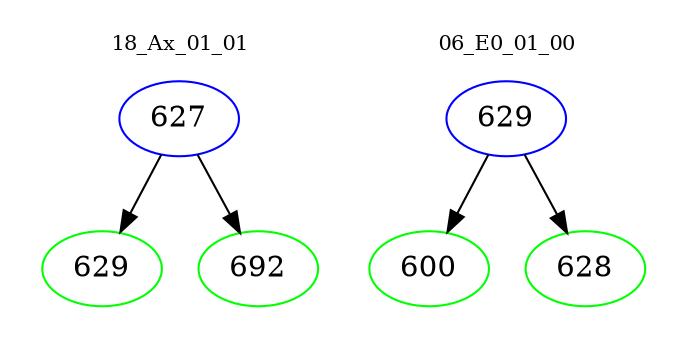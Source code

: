 digraph{
subgraph cluster_0 {
color = white
label = "18_Ax_01_01";
fontsize=10;
T0_627 [label="627", color="blue"]
T0_627 -> T0_629 [color="black"]
T0_629 [label="629", color="green"]
T0_627 -> T0_692 [color="black"]
T0_692 [label="692", color="green"]
}
subgraph cluster_1 {
color = white
label = "06_E0_01_00";
fontsize=10;
T1_629 [label="629", color="blue"]
T1_629 -> T1_600 [color="black"]
T1_600 [label="600", color="green"]
T1_629 -> T1_628 [color="black"]
T1_628 [label="628", color="green"]
}
}
